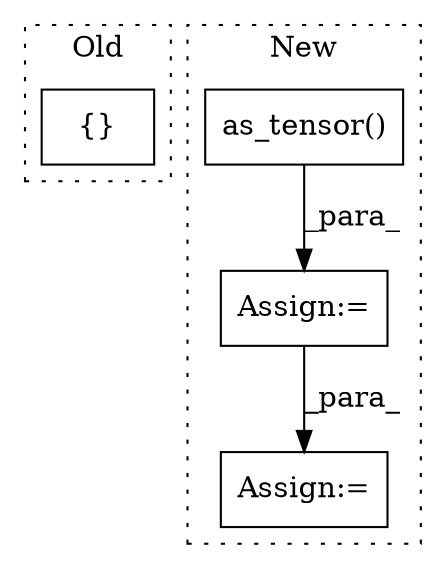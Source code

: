 digraph G {
subgraph cluster0 {
1 [label="{}" a="59" s="6481,6481" l="2,1" shape="box"];
label = "Old";
style="dotted";
}
subgraph cluster1 {
2 [label="as_tensor()" a="75" s="6497,6524" l="16,19" shape="box"];
3 [label="Assign:=" a="68" s="6494" l="3" shape="box"];
4 [label="Assign:=" a="68" s="6569" l="3" shape="box"];
label = "New";
style="dotted";
}
2 -> 3 [label="_para_"];
3 -> 4 [label="_para_"];
}